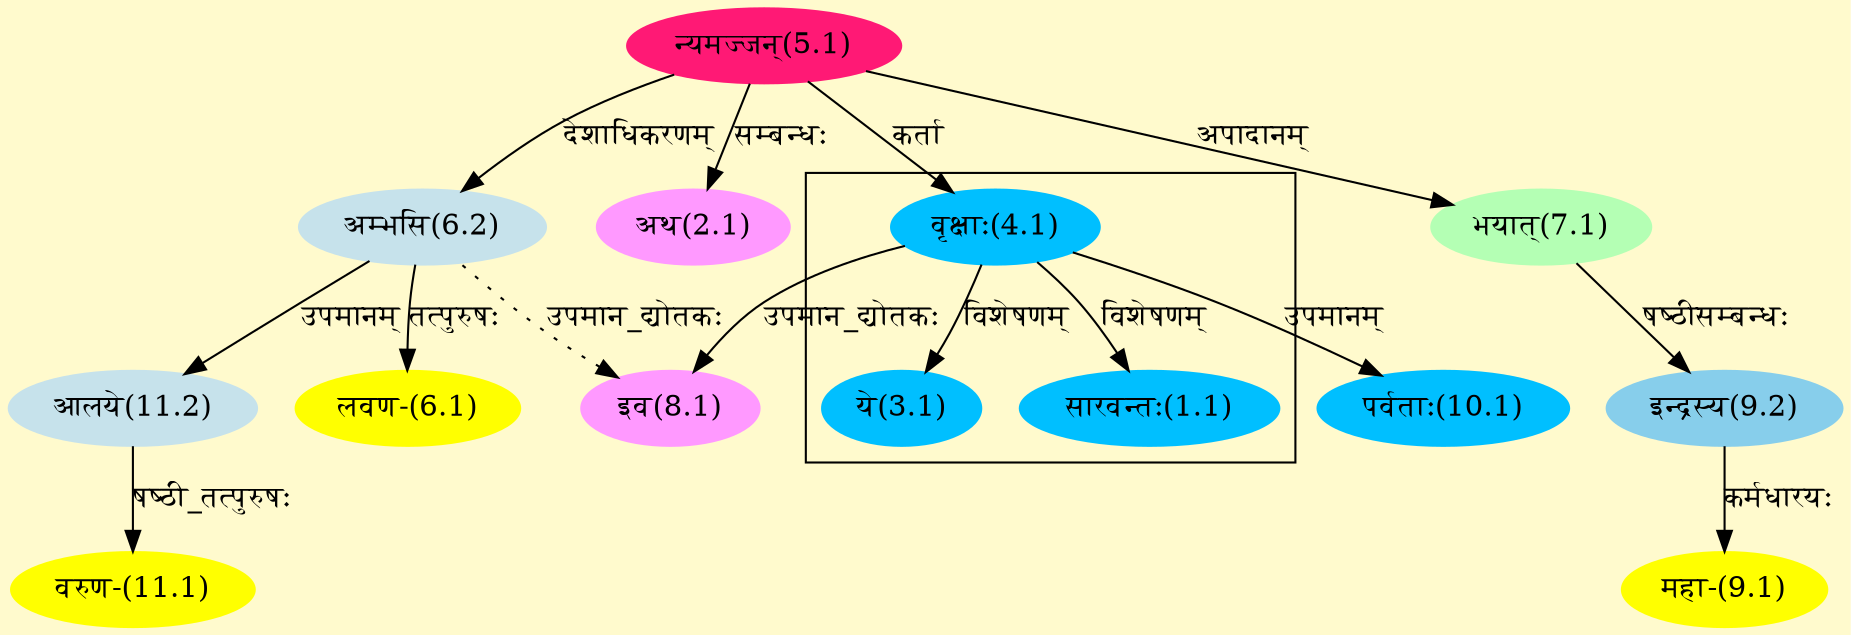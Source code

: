 digraph G{
rankdir=BT;
 compound=true;
 bgcolor="lemonchiffon1";

subgraph cluster_1{
Node1_1 [style=filled, color="#00BFFF" label = "सारवन्तः(1.1)"]
Node4_1 [style=filled, color="#00BFFF" label = "वृक्षाः(4.1)"]
Node3_1 [style=filled, color="#00BFFF" label = "ये(3.1)"]

}
Node2_1 [style=filled, color="#FF99FF" label = "अथ(2.1)"]
Node5_1 [style=filled, color="#FF1975" label = "न्यमज्जन्(5.1)"]
Node4_1 [style=filled, color="#00BFFF" label = "वृक्षाः(4.1)"]
Node [style=filled, color="" label = "()"]
Node6_1 [style=filled, color="#FFFF00" label = "लवण-(6.1)"]
Node6_2 [style=filled, color="#C6E2EB" label = "अम्भसि(6.2)"]
Node7_1 [style=filled, color="#B4FFB4" label = "भयात्(7.1)"]
Node8_1 [style=filled, color="#FF99FF" label = "इव(8.1)"]
Node9_1 [style=filled, color="#FFFF00" label = "महा-(9.1)"]
Node9_2 [style=filled, color="#87CEEB" label = "इन्द्रस्य(9.2)"]
Node10_1 [style=filled, color="#00BFFF" label = "पर्वताः(10.1)"]
Node11_1 [style=filled, color="#FFFF00" label = "वरुण-(11.1)"]
Node11_2 [style=filled, color="#C6E2EB" label = "आलये(11.2)"]
/* Start of Relations section */

Node1_1 -> Node4_1 [  label="विशेषणम्"  dir="back" ]
Node2_1 -> Node5_1 [  label="सम्बन्धः"  dir="back" ]
Node3_1 -> Node4_1 [  label="विशेषणम्"  dir="back" ]
Node4_1 -> Node5_1 [  label="कर्ता"  dir="back" ]
Node6_1 -> Node6_2 [  label="तत्पुरुषः"  dir="back" ]
Node6_2 -> Node5_1 [  label="देशाधिकरणम्"  dir="back" ]
Node7_1 -> Node5_1 [  label="अपादानम्"  dir="back" ]
Node8_1 -> Node4_1 [  label="उपमान_द्योतकः"  dir="back" ]
Node8_1 -> Node6_2 [ style=dotted label="उपमान_द्योतकः"  dir="back" ]
Node9_1 -> Node9_2 [  label="कर्मधारयः"  dir="back" ]
Node9_2 -> Node7_1 [  label="षष्ठीसम्बन्धः"  dir="back" ]
Node10_1 -> Node4_1 [  label="उपमानम्"  dir="back" ]
Node11_1 -> Node11_2 [  label="षष्ठी_तत्पुरुषः"  dir="back" ]
Node11_2 -> Node6_2 [  label="उपमानम्"  dir="back" ]
}
